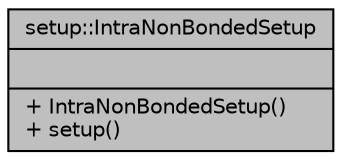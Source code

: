 digraph "setup::IntraNonBondedSetup"
{
 // LATEX_PDF_SIZE
  edge [fontname="Helvetica",fontsize="10",labelfontname="Helvetica",labelfontsize="10"];
  node [fontname="Helvetica",fontsize="10",shape=record];
  Node1 [label="{setup::IntraNonBondedSetup\n||+ IntraNonBondedSetup()\l+ setup()\l}",height=0.2,width=0.4,color="black", fillcolor="grey75", style="filled", fontcolor="black",tooltip="Setup intra non bonded interactions."];
}
